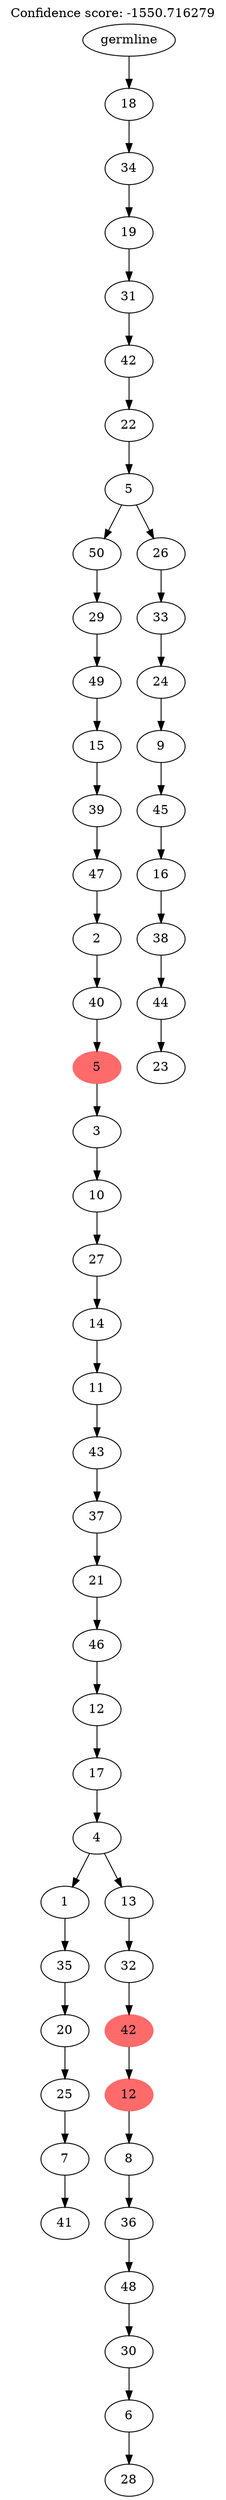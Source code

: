 digraph g {
	"52" -> "53";
	"53" [label="41"];
	"51" -> "52";
	"52" [label="7"];
	"50" -> "51";
	"51" [label="25"];
	"49" -> "50";
	"50" [label="20"];
	"48" -> "49";
	"49" [label="35"];
	"46" -> "47";
	"47" [label="28"];
	"45" -> "46";
	"46" [label="6"];
	"44" -> "45";
	"45" [label="30"];
	"43" -> "44";
	"44" [label="48"];
	"42" -> "43";
	"43" [label="36"];
	"41" -> "42";
	"42" [label="8"];
	"40" -> "41";
	"41" [color=indianred1, style=filled, label="12"];
	"39" -> "40";
	"40" [color=indianred1, style=filled, label="42"];
	"38" -> "39";
	"39" [label="32"];
	"37" -> "38";
	"38" [label="13"];
	"37" -> "48";
	"48" [label="1"];
	"36" -> "37";
	"37" [label="4"];
	"35" -> "36";
	"36" [label="17"];
	"34" -> "35";
	"35" [label="12"];
	"33" -> "34";
	"34" [label="46"];
	"32" -> "33";
	"33" [label="21"];
	"31" -> "32";
	"32" [label="37"];
	"30" -> "31";
	"31" [label="43"];
	"29" -> "30";
	"30" [label="11"];
	"28" -> "29";
	"29" [label="14"];
	"27" -> "28";
	"28" [label="27"];
	"26" -> "27";
	"27" [label="10"];
	"25" -> "26";
	"26" [label="3"];
	"24" -> "25";
	"25" [color=indianred1, style=filled, label="5"];
	"23" -> "24";
	"24" [label="40"];
	"22" -> "23";
	"23" [label="2"];
	"21" -> "22";
	"22" [label="47"];
	"20" -> "21";
	"21" [label="39"];
	"19" -> "20";
	"20" [label="15"];
	"18" -> "19";
	"19" [label="49"];
	"17" -> "18";
	"18" [label="29"];
	"15" -> "16";
	"16" [label="23"];
	"14" -> "15";
	"15" [label="44"];
	"13" -> "14";
	"14" [label="38"];
	"12" -> "13";
	"13" [label="16"];
	"11" -> "12";
	"12" [label="45"];
	"10" -> "11";
	"11" [label="9"];
	"9" -> "10";
	"10" [label="24"];
	"8" -> "9";
	"9" [label="33"];
	"7" -> "8";
	"8" [label="26"];
	"7" -> "17";
	"17" [label="50"];
	"6" -> "7";
	"7" [label="5"];
	"5" -> "6";
	"6" [label="22"];
	"4" -> "5";
	"5" [label="42"];
	"3" -> "4";
	"4" [label="31"];
	"2" -> "3";
	"3" [label="19"];
	"1" -> "2";
	"2" [label="34"];
	"0" -> "1";
	"1" [label="18"];
	"0" [label="germline"];
	labelloc="t";
	label="Confidence score: -1550.716279";
}
